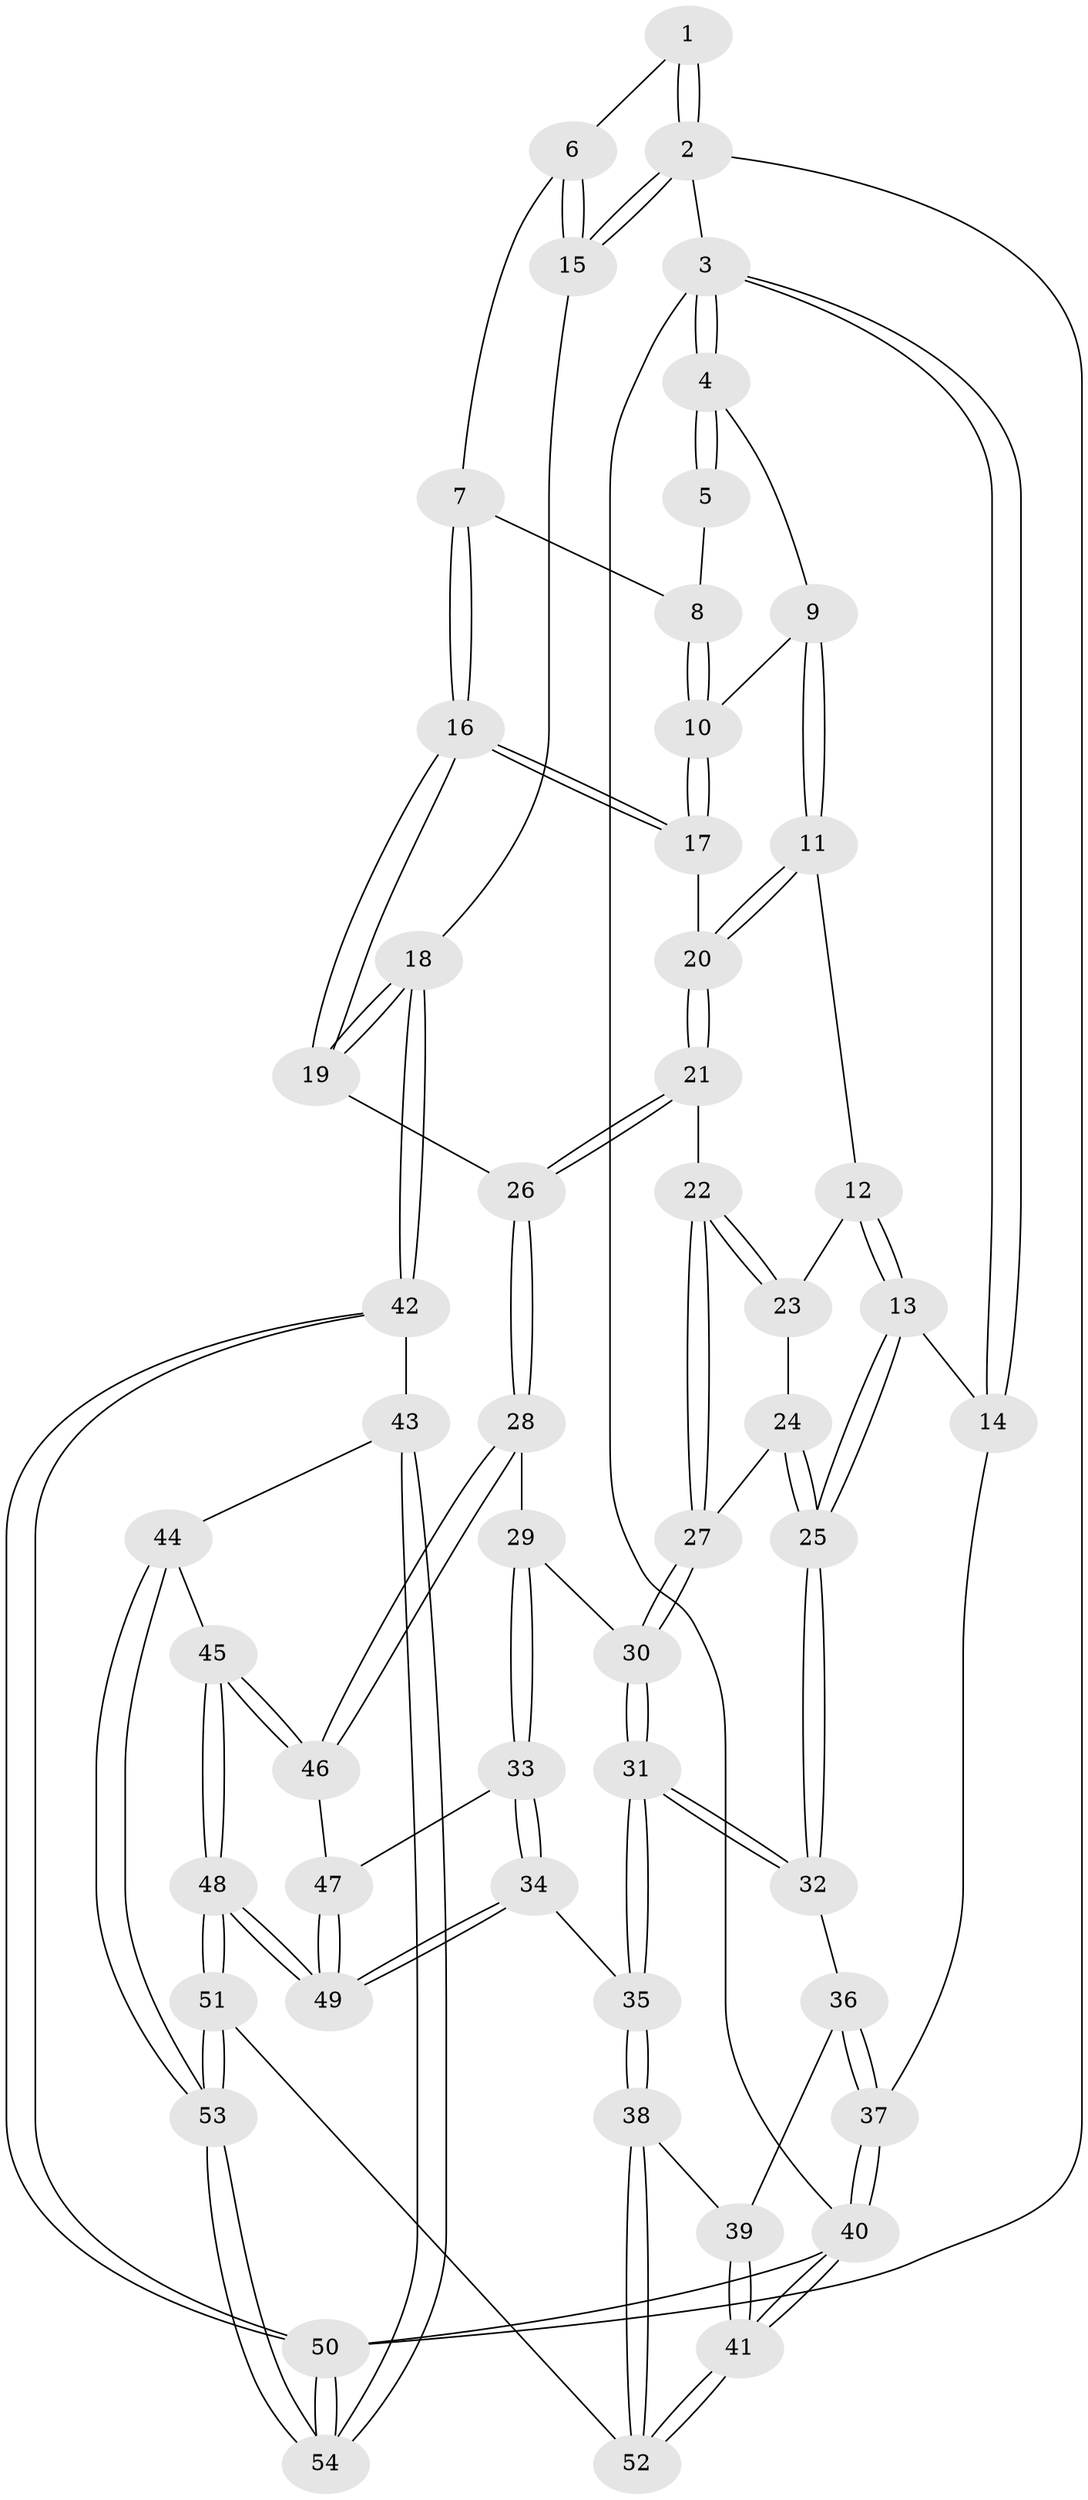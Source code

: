// Generated by graph-tools (version 1.1) at 2025/03/03/09/25 03:03:28]
// undirected, 54 vertices, 132 edges
graph export_dot {
graph [start="1"]
  node [color=gray90,style=filled];
  1 [pos="+0.8904597347439113+0"];
  2 [pos="+1+0"];
  3 [pos="+0+0"];
  4 [pos="+0.31196915034880707+0"];
  5 [pos="+0.8812772293313073+0"];
  6 [pos="+0.8254308137965424+0.13998154639604354"];
  7 [pos="+0.796426848265132+0.16190073416437323"];
  8 [pos="+0.632267476286709+0.11292353486934024"];
  9 [pos="+0.31812600540621727+0"];
  10 [pos="+0.5236045158006852+0.13728961202843676"];
  11 [pos="+0.18592856088301601+0.2249762643450535"];
  12 [pos="+0.14194426920437084+0.261921658264318"];
  13 [pos="+0+0.3755382109785458"];
  14 [pos="+0+0.3765778931176445"];
  15 [pos="+1+0.3245108581394308"];
  16 [pos="+0.721801532858568+0.38227738986857973"];
  17 [pos="+0.5500648129514842+0.28555727901120087"];
  18 [pos="+1+0.5608053208549068"];
  19 [pos="+0.8049346781230761+0.539279119191779"];
  20 [pos="+0.42804075552043297+0.3762146807533009"];
  21 [pos="+0.4230946595298469+0.4167793580454444"];
  22 [pos="+0.393420817374139+0.4830520336297067"];
  23 [pos="+0.2379844847751322+0.42946769221487885"];
  24 [pos="+0.22647453430536027+0.5209474036142389"];
  25 [pos="+0.17545478252463734+0.6008634539171984"];
  26 [pos="+0.7460875087250857+0.5828457875064537"];
  27 [pos="+0.39290865778535367+0.4905393965569568"];
  28 [pos="+0.7402851740735529+0.5885946899575429"];
  29 [pos="+0.4754741518870411+0.5634936167350629"];
  30 [pos="+0.39703154560898685+0.5168407081355895"];
  31 [pos="+0.2987300929255762+0.6899248811128061"];
  32 [pos="+0.19536819681946058+0.6400939158769563"];
  33 [pos="+0.449875669598431+0.7637455060270711"];
  34 [pos="+0.41463014014182814+0.7862186161510172"];
  35 [pos="+0.3623787032822226+0.8020286490072884"];
  36 [pos="+0.09933916700639195+0.7269429253085024"];
  37 [pos="+0+0.6310696134419124"];
  38 [pos="+0.2919545585872475+0.9869267698320605"];
  39 [pos="+0.0981049788822486+0.7457037631747203"];
  40 [pos="+0+1"];
  41 [pos="+0+1"];
  42 [pos="+1+0.6509166546236539"];
  43 [pos="+0.8796684043446582+0.9063611132665914"];
  44 [pos="+0.8069367448420776+0.9080547511981583"];
  45 [pos="+0.7831160990907886+0.9052705856363952"];
  46 [pos="+0.7371451526505016+0.5940358752423724"];
  47 [pos="+0.6464465147856093+0.6916835008694544"];
  48 [pos="+0.6585172412800202+0.971620659899444"];
  49 [pos="+0.6441651114930274+0.9337149721558028"];
  50 [pos="+1+1"];
  51 [pos="+0.5780707519648113+1"];
  52 [pos="+0.24461718166221189+1"];
  53 [pos="+0.8608957547857099+1"];
  54 [pos="+1+1"];
  1 -- 2;
  1 -- 2;
  1 -- 6;
  2 -- 3;
  2 -- 15;
  2 -- 15;
  2 -- 50;
  3 -- 4;
  3 -- 4;
  3 -- 14;
  3 -- 14;
  3 -- 40;
  4 -- 5;
  4 -- 5;
  4 -- 9;
  5 -- 8;
  6 -- 7;
  6 -- 15;
  6 -- 15;
  7 -- 8;
  7 -- 16;
  7 -- 16;
  8 -- 10;
  8 -- 10;
  9 -- 10;
  9 -- 11;
  9 -- 11;
  10 -- 17;
  10 -- 17;
  11 -- 12;
  11 -- 20;
  11 -- 20;
  12 -- 13;
  12 -- 13;
  12 -- 23;
  13 -- 14;
  13 -- 25;
  13 -- 25;
  14 -- 37;
  15 -- 18;
  16 -- 17;
  16 -- 17;
  16 -- 19;
  16 -- 19;
  17 -- 20;
  18 -- 19;
  18 -- 19;
  18 -- 42;
  18 -- 42;
  19 -- 26;
  20 -- 21;
  20 -- 21;
  21 -- 22;
  21 -- 26;
  21 -- 26;
  22 -- 23;
  22 -- 23;
  22 -- 27;
  22 -- 27;
  23 -- 24;
  24 -- 25;
  24 -- 25;
  24 -- 27;
  25 -- 32;
  25 -- 32;
  26 -- 28;
  26 -- 28;
  27 -- 30;
  27 -- 30;
  28 -- 29;
  28 -- 46;
  28 -- 46;
  29 -- 30;
  29 -- 33;
  29 -- 33;
  30 -- 31;
  30 -- 31;
  31 -- 32;
  31 -- 32;
  31 -- 35;
  31 -- 35;
  32 -- 36;
  33 -- 34;
  33 -- 34;
  33 -- 47;
  34 -- 35;
  34 -- 49;
  34 -- 49;
  35 -- 38;
  35 -- 38;
  36 -- 37;
  36 -- 37;
  36 -- 39;
  37 -- 40;
  37 -- 40;
  38 -- 39;
  38 -- 52;
  38 -- 52;
  39 -- 41;
  39 -- 41;
  40 -- 41;
  40 -- 41;
  40 -- 50;
  41 -- 52;
  41 -- 52;
  42 -- 43;
  42 -- 50;
  42 -- 50;
  43 -- 44;
  43 -- 54;
  43 -- 54;
  44 -- 45;
  44 -- 53;
  44 -- 53;
  45 -- 46;
  45 -- 46;
  45 -- 48;
  45 -- 48;
  46 -- 47;
  47 -- 49;
  47 -- 49;
  48 -- 49;
  48 -- 49;
  48 -- 51;
  48 -- 51;
  50 -- 54;
  50 -- 54;
  51 -- 52;
  51 -- 53;
  51 -- 53;
  53 -- 54;
  53 -- 54;
}
